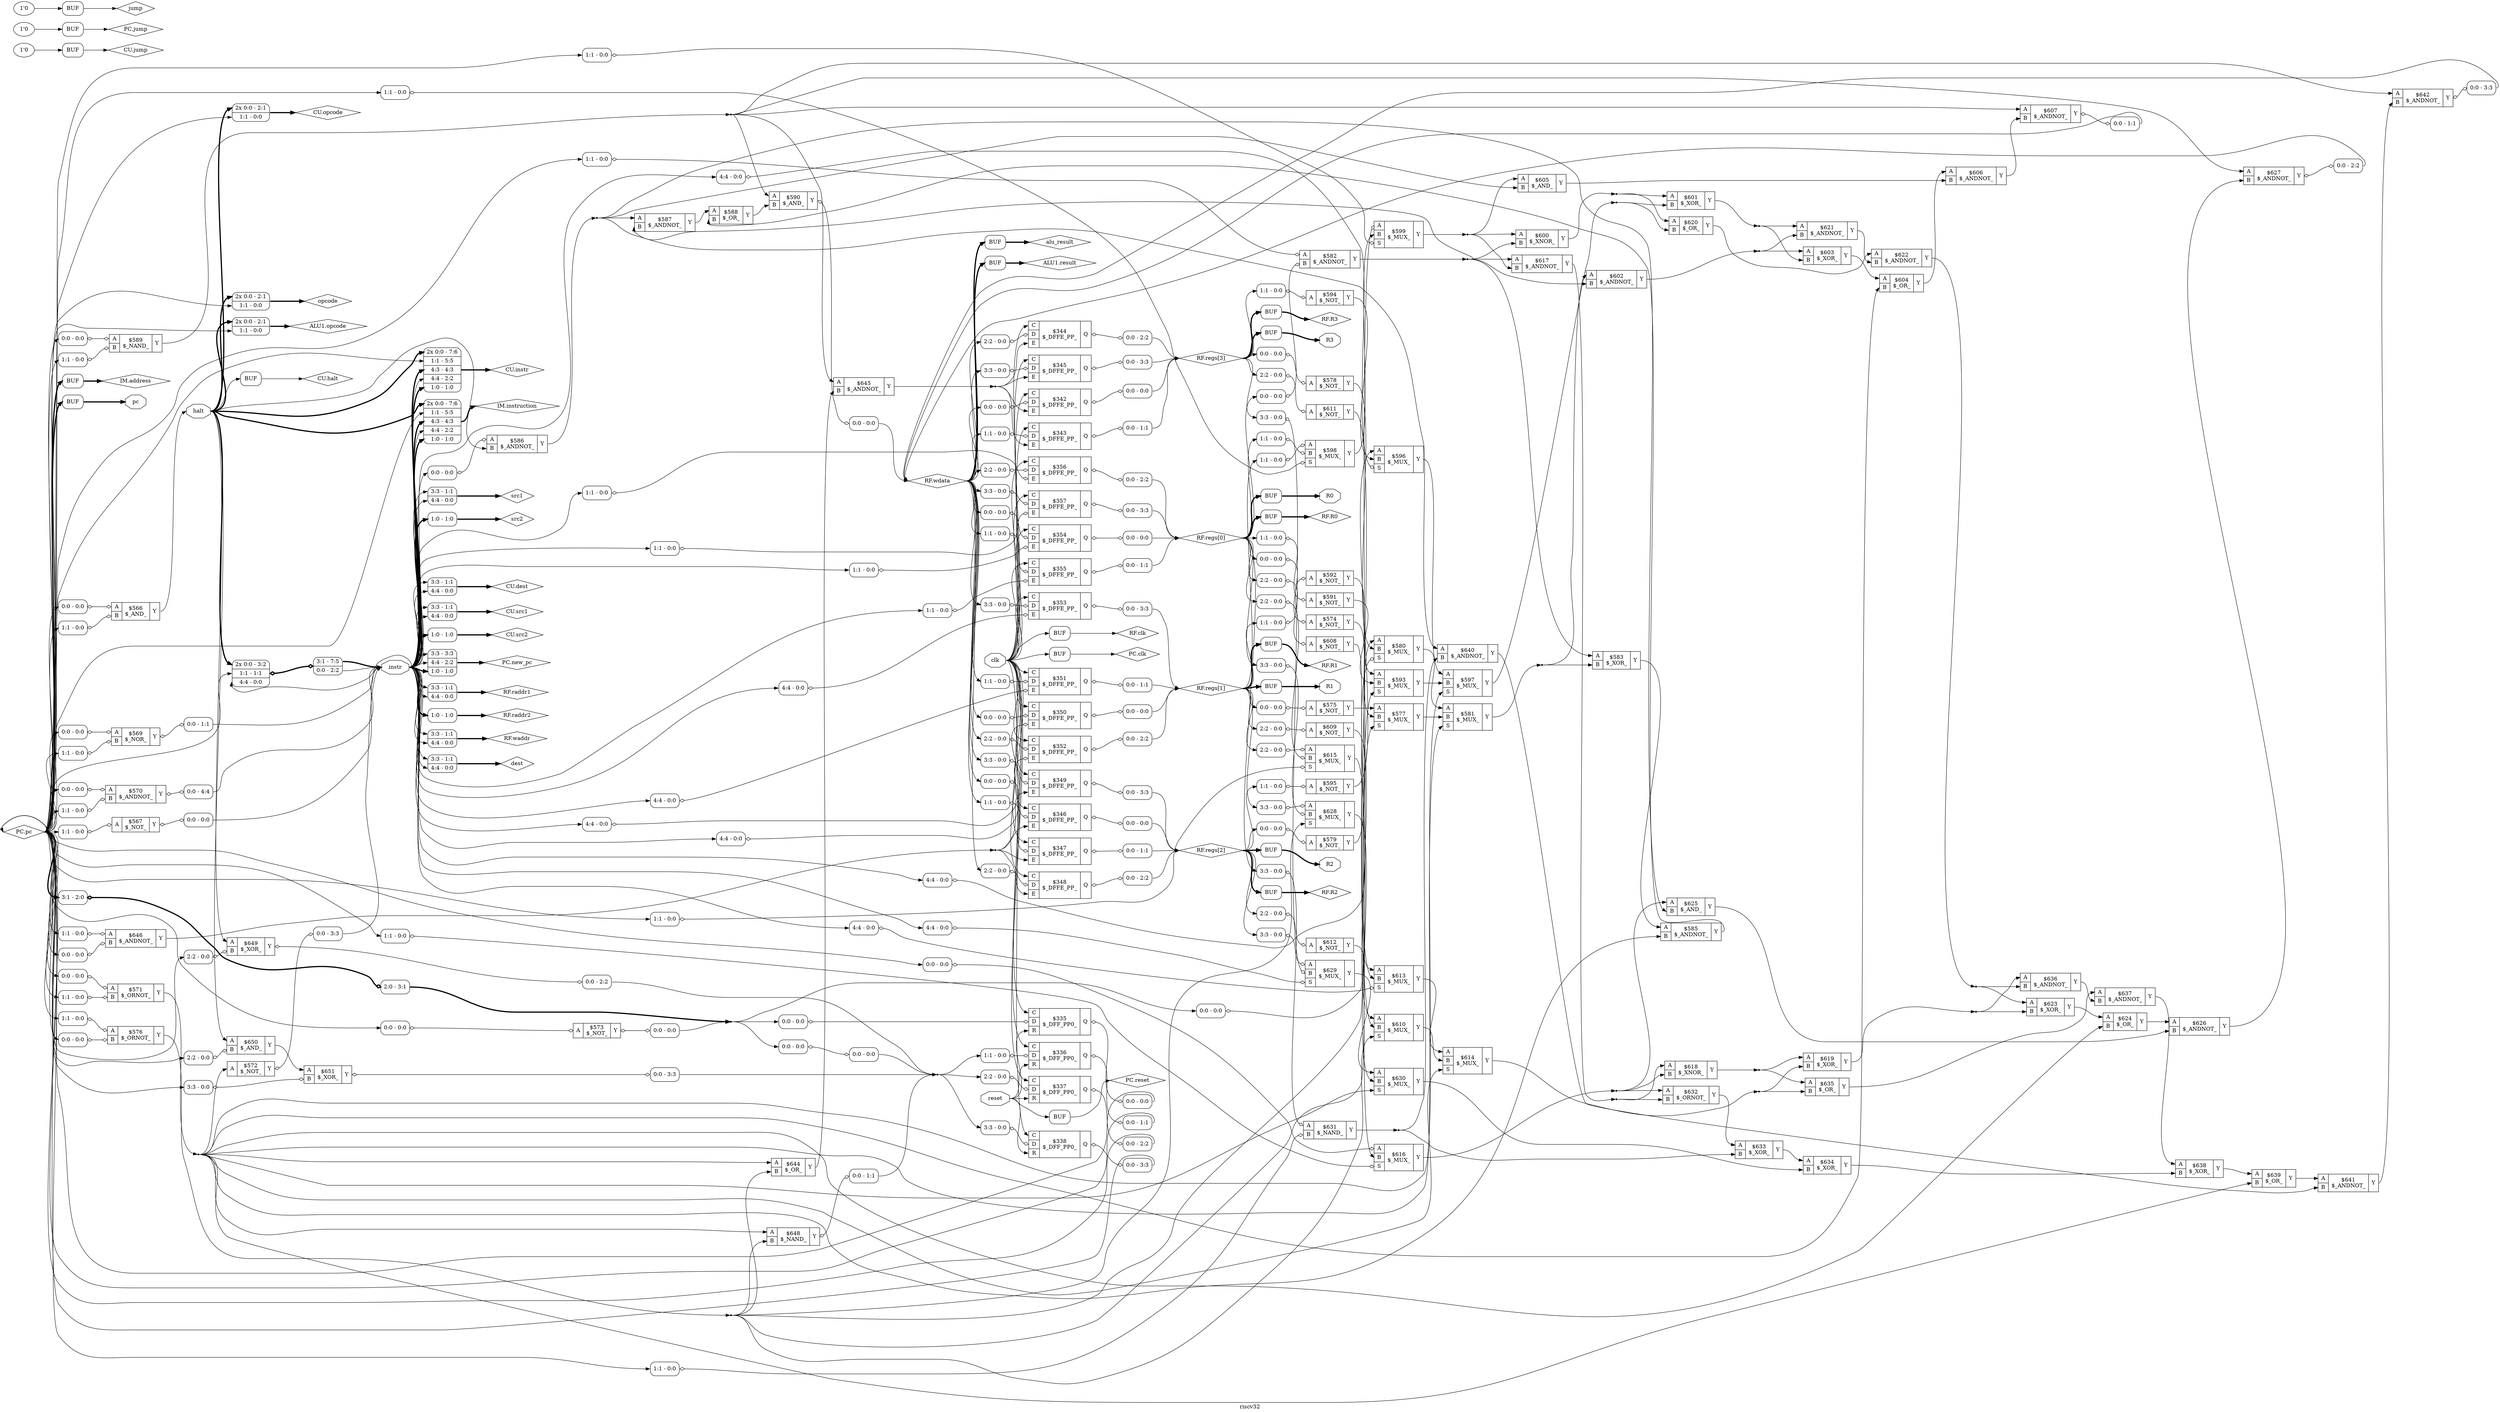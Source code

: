 digraph "riscv32" {
label="riscv32";
rankdir="LR";
remincross=true;
n72 [ shape=diamond, label="ALU1.opcode", color="black", fontcolor="black" ];
n73 [ shape=diamond, label="ALU1.result", color="black", fontcolor="black" ];
n74 [ shape=diamond, label="CU.dest", color="black", fontcolor="black" ];
n75 [ shape=diamond, label="CU.halt", color="black", fontcolor="black" ];
n76 [ shape=diamond, label="CU.instr", color="black", fontcolor="black" ];
n77 [ shape=diamond, label="CU.jump", color="black", fontcolor="black" ];
n78 [ shape=diamond, label="CU.opcode", color="black", fontcolor="black" ];
n79 [ shape=diamond, label="CU.src1", color="black", fontcolor="black" ];
n80 [ shape=diamond, label="CU.src2", color="black", fontcolor="black" ];
n81 [ shape=diamond, label="IM.address", color="black", fontcolor="black" ];
n82 [ shape=diamond, label="IM.instruction", color="black", fontcolor="black" ];
n83 [ shape=diamond, label="PC.clk", color="black", fontcolor="black" ];
n84 [ shape=diamond, label="PC.jump", color="black", fontcolor="black" ];
n85 [ shape=diamond, label="PC.new_pc", color="black", fontcolor="black" ];
n86 [ shape=diamond, label="PC.pc", color="black", fontcolor="black" ];
n87 [ shape=diamond, label="PC.reset", color="black", fontcolor="black" ];
n88 [ shape=octagon, label="R0", color="black", fontcolor="black" ];
n89 [ shape=octagon, label="R1", color="black", fontcolor="black" ];
n90 [ shape=octagon, label="R2", color="black", fontcolor="black" ];
n91 [ shape=octagon, label="R3", color="black", fontcolor="black" ];
n92 [ shape=diamond, label="RF.R0", color="black", fontcolor="black" ];
n93 [ shape=diamond, label="RF.R1", color="black", fontcolor="black" ];
n94 [ shape=diamond, label="RF.R2", color="black", fontcolor="black" ];
n95 [ shape=diamond, label="RF.R3", color="black", fontcolor="black" ];
n96 [ shape=diamond, label="RF.clk", color="black", fontcolor="black" ];
n97 [ shape=diamond, label="RF.raddr1", color="black", fontcolor="black" ];
n98 [ shape=diamond, label="RF.raddr2", color="black", fontcolor="black" ];
n99 [ shape=diamond, label="RF.regs[0]", color="black", fontcolor="black" ];
n100 [ shape=diamond, label="RF.regs[1]", color="black", fontcolor="black" ];
n101 [ shape=diamond, label="RF.regs[2]", color="black", fontcolor="black" ];
n102 [ shape=diamond, label="RF.regs[3]", color="black", fontcolor="black" ];
n103 [ shape=diamond, label="RF.waddr", color="black", fontcolor="black" ];
n104 [ shape=diamond, label="RF.wdata", color="black", fontcolor="black" ];
n105 [ shape=diamond, label="alu_result", color="black", fontcolor="black" ];
n106 [ shape=octagon, label="clk", color="black", fontcolor="black" ];
n107 [ shape=diamond, label="dest", color="black", fontcolor="black" ];
n108 [ shape=octagon, label="halt", color="black", fontcolor="black" ];
n109 [ shape=octagon, label="instr", color="black", fontcolor="black" ];
n110 [ shape=diamond, label="jump", color="black", fontcolor="black" ];
n111 [ shape=diamond, label="opcode", color="black", fontcolor="black" ];
n112 [ shape=octagon, label="pc", color="black", fontcolor="black" ];
n113 [ shape=octagon, label="reset", color="black", fontcolor="black" ];
n114 [ shape=diamond, label="src1", color="black", fontcolor="black" ];
n115 [ shape=diamond, label="src2", color="black", fontcolor="black" ];
c119 [ shape=record, label="{{<p116> A|<p117> B}|$566\n$_AND_|{<p118> Y}}",  ];
x0 [ shape=record, style=rounded, label="<s0> 0:0 - 0:0 ", color="black", fontcolor="black" ];
x0:e -> c119:p116:w [arrowhead=odiamond, arrowtail=odiamond, dir=both, color="black", fontcolor="black", label=""];
x1 [ shape=record, style=rounded, label="<s0> 1:1 - 0:0 ", color="black", fontcolor="black" ];
x1:e -> c119:p117:w [arrowhead=odiamond, arrowtail=odiamond, dir=both, color="black", fontcolor="black", label=""];
c120 [ shape=record, label="{{<p116> A}|$567\n$_NOT_|{<p118> Y}}",  ];
x2 [ shape=record, style=rounded, label="<s0> 1:1 - 0:0 ", color="black", fontcolor="black" ];
x2:e -> c120:p116:w [arrowhead=odiamond, arrowtail=odiamond, dir=both, color="black", fontcolor="black", label=""];
x3 [ shape=record, style=rounded, label="<s0> 0:0 - 0:0 ", color="black", fontcolor="black" ];
c120:p118:e -> x3:w [arrowhead=odiamond, arrowtail=odiamond, dir=both, color="black", fontcolor="black", label=""];
c121 [ shape=record, label="{{<p116> A|<p117> B}|$569\n$_NOR_|{<p118> Y}}",  ];
x4 [ shape=record, style=rounded, label="<s0> 0:0 - 0:0 ", color="black", fontcolor="black" ];
x4:e -> c121:p116:w [arrowhead=odiamond, arrowtail=odiamond, dir=both, color="black", fontcolor="black", label=""];
x5 [ shape=record, style=rounded, label="<s0> 1:1 - 0:0 ", color="black", fontcolor="black" ];
x5:e -> c121:p117:w [arrowhead=odiamond, arrowtail=odiamond, dir=both, color="black", fontcolor="black", label=""];
x6 [ shape=record, style=rounded, label="<s0> 0:0 - 1:1 ", color="black", fontcolor="black" ];
c121:p118:e -> x6:w [arrowhead=odiamond, arrowtail=odiamond, dir=both, color="black", fontcolor="black", label=""];
c122 [ shape=record, label="{{<p116> A|<p117> B}|$570\n$_ANDNOT_|{<p118> Y}}",  ];
x7 [ shape=record, style=rounded, label="<s0> 0:0 - 0:0 ", color="black", fontcolor="black" ];
x7:e -> c122:p116:w [arrowhead=odiamond, arrowtail=odiamond, dir=both, color="black", fontcolor="black", label=""];
x8 [ shape=record, style=rounded, label="<s0> 1:1 - 0:0 ", color="black", fontcolor="black" ];
x8:e -> c122:p117:w [arrowhead=odiamond, arrowtail=odiamond, dir=both, color="black", fontcolor="black", label=""];
x9 [ shape=record, style=rounded, label="<s0> 0:0 - 4:4 ", color="black", fontcolor="black" ];
c122:p118:e -> x9:w [arrowhead=odiamond, arrowtail=odiamond, dir=both, color="black", fontcolor="black", label=""];
c123 [ shape=record, label="{{<p116> A|<p117> B}|$571\n$_ORNOT_|{<p118> Y}}",  ];
x10 [ shape=record, style=rounded, label="<s0> 0:0 - 0:0 ", color="black", fontcolor="black" ];
x10:e -> c123:p116:w [arrowhead=odiamond, arrowtail=odiamond, dir=both, color="black", fontcolor="black", label=""];
x11 [ shape=record, style=rounded, label="<s0> 1:1 - 0:0 ", color="black", fontcolor="black" ];
x11:e -> c123:p117:w [arrowhead=odiamond, arrowtail=odiamond, dir=both, color="black", fontcolor="black", label=""];
c124 [ shape=record, label="{{<p116> A}|$572\n$_NOT_|{<p118> Y}}",  ];
x12 [ shape=record, style=rounded, label="<s0> 0:0 - 3:3 ", color="black", fontcolor="black" ];
c124:p118:e -> x12:w [arrowhead=odiamond, arrowtail=odiamond, dir=both, color="black", fontcolor="black", label=""];
c125 [ shape=record, label="{{<p116> A}|$573\n$_NOT_|{<p118> Y}}",  ];
x13 [ shape=record, style=rounded, label="<s0> 0:0 - 0:0 ", color="black", fontcolor="black" ];
x13:e -> c125:p116:w [arrowhead=odiamond, arrowtail=odiamond, dir=both, color="black", fontcolor="black", label=""];
x14 [ shape=record, style=rounded, label="<s0> 0:0 - 0:0 ", color="black", fontcolor="black" ];
c125:p118:e -> x14:w [arrowhead=odiamond, arrowtail=odiamond, dir=both, color="black", fontcolor="black", label=""];
c126 [ shape=record, label="{{<p116> A}|$574\n$_NOT_|{<p118> Y}}",  ];
x15 [ shape=record, style=rounded, label="<s0> 0:0 - 0:0 ", color="black", fontcolor="black" ];
x15:e -> c126:p116:w [arrowhead=odiamond, arrowtail=odiamond, dir=both, color="black", fontcolor="black", label=""];
c127 [ shape=record, label="{{<p116> A}|$575\n$_NOT_|{<p118> Y}}",  ];
x16 [ shape=record, style=rounded, label="<s0> 0:0 - 0:0 ", color="black", fontcolor="black" ];
x16:e -> c127:p116:w [arrowhead=odiamond, arrowtail=odiamond, dir=both, color="black", fontcolor="black", label=""];
c128 [ shape=record, label="{{<p116> A|<p117> B}|$576\n$_ORNOT_|{<p118> Y}}",  ];
x17 [ shape=record, style=rounded, label="<s0> 1:1 - 0:0 ", color="black", fontcolor="black" ];
x17:e -> c128:p116:w [arrowhead=odiamond, arrowtail=odiamond, dir=both, color="black", fontcolor="black", label=""];
x18 [ shape=record, style=rounded, label="<s0> 0:0 - 0:0 ", color="black", fontcolor="black" ];
x18:e -> c128:p117:w [arrowhead=odiamond, arrowtail=odiamond, dir=both, color="black", fontcolor="black", label=""];
c130 [ shape=record, label="{{<p116> A|<p117> B|<p129> S}|$577\n$_MUX_|{<p118> Y}}",  ];
c131 [ shape=record, label="{{<p116> A}|$578\n$_NOT_|{<p118> Y}}",  ];
x19 [ shape=record, style=rounded, label="<s0> 0:0 - 0:0 ", color="black", fontcolor="black" ];
x19:e -> c131:p116:w [arrowhead=odiamond, arrowtail=odiamond, dir=both, color="black", fontcolor="black", label=""];
c132 [ shape=record, label="{{<p116> A}|$579\n$_NOT_|{<p118> Y}}",  ];
x20 [ shape=record, style=rounded, label="<s0> 0:0 - 0:0 ", color="black", fontcolor="black" ];
x20:e -> c132:p116:w [arrowhead=odiamond, arrowtail=odiamond, dir=both, color="black", fontcolor="black", label=""];
c133 [ shape=record, label="{{<p116> A|<p117> B|<p129> S}|$580\n$_MUX_|{<p118> Y}}",  ];
x21 [ shape=record, style=rounded, label="<s0> 4:4 - 0:0 ", color="black", fontcolor="black" ];
x21:e -> c133:p129:w [arrowhead=odiamond, arrowtail=odiamond, dir=both, color="black", fontcolor="black", label=""];
c134 [ shape=record, label="{{<p116> A|<p117> B|<p129> S}|$581\n$_MUX_|{<p118> Y}}",  ];
c135 [ shape=record, label="{{<p116> A|<p117> B}|$582\n$_ANDNOT_|{<p118> Y}}",  ];
x22 [ shape=record, style=rounded, label="<s0> 1:1 - 0:0 ", color="black", fontcolor="black" ];
x22:e -> c135:p116:w [arrowhead=odiamond, arrowtail=odiamond, dir=both, color="black", fontcolor="black", label=""];
x23 [ shape=record, style=rounded, label="<s0> 0:0 - 0:0 ", color="black", fontcolor="black" ];
x23:e -> c135:p117:w [arrowhead=odiamond, arrowtail=odiamond, dir=both, color="black", fontcolor="black", label=""];
c136 [ shape=record, label="{{<p116> A|<p117> B}|$583\n$_XOR_|{<p118> Y}}",  ];
c137 [ shape=record, label="{{<p116> A|<p117> B}|$585\n$_ANDNOT_|{<p118> Y}}",  ];
c138 [ shape=record, label="{{<p116> A|<p117> B}|$586\n$_ANDNOT_|{<p118> Y}}",  ];
x24 [ shape=record, style=rounded, label="<s0> 0:0 - 0:0 ", color="black", fontcolor="black" ];
x24:e -> c138:p116:w [arrowhead=odiamond, arrowtail=odiamond, dir=both, color="black", fontcolor="black", label=""];
c139 [ shape=record, label="{{<p116> A|<p117> B}|$587\n$_ANDNOT_|{<p118> Y}}",  ];
c140 [ shape=record, label="{{<p116> A|<p117> B}|$588\n$_OR_|{<p118> Y}}",  ];
c141 [ shape=record, label="{{<p116> A|<p117> B}|$589\n$_NAND_|{<p118> Y}}",  ];
x25 [ shape=record, style=rounded, label="<s0> 0:0 - 0:0 ", color="black", fontcolor="black" ];
x25:e -> c141:p116:w [arrowhead=odiamond, arrowtail=odiamond, dir=both, color="black", fontcolor="black", label=""];
x26 [ shape=record, style=rounded, label="<s0> 1:1 - 0:0 ", color="black", fontcolor="black" ];
x26:e -> c141:p117:w [arrowhead=odiamond, arrowtail=odiamond, dir=both, color="black", fontcolor="black", label=""];
c142 [ shape=record, label="{{<p116> A|<p117> B}|$590\n$_AND_|{<p118> Y}}",  ];
x27 [ shape=record, style=rounded, label="<s0> 0:0 - 0:0 ", color="black", fontcolor="black" ];
c142:p118:e -> x27:w [arrowhead=odiamond, arrowtail=odiamond, dir=both, color="black", fontcolor="black", label=""];
c143 [ shape=record, label="{{<p116> A}|$591\n$_NOT_|{<p118> Y}}",  ];
x28 [ shape=record, style=rounded, label="<s0> 1:1 - 0:0 ", color="black", fontcolor="black" ];
x28:e -> c143:p116:w [arrowhead=odiamond, arrowtail=odiamond, dir=both, color="black", fontcolor="black", label=""];
c144 [ shape=record, label="{{<p116> A}|$592\n$_NOT_|{<p118> Y}}",  ];
x29 [ shape=record, style=rounded, label="<s0> 1:1 - 0:0 ", color="black", fontcolor="black" ];
x29:e -> c144:p116:w [arrowhead=odiamond, arrowtail=odiamond, dir=both, color="black", fontcolor="black", label=""];
c145 [ shape=record, label="{{<p116> A|<p117> B|<p129> S}|$593\n$_MUX_|{<p118> Y}}",  ];
c146 [ shape=record, label="{{<p116> A}|$594\n$_NOT_|{<p118> Y}}",  ];
x30 [ shape=record, style=rounded, label="<s0> 1:1 - 0:0 ", color="black", fontcolor="black" ];
x30:e -> c146:p116:w [arrowhead=odiamond, arrowtail=odiamond, dir=both, color="black", fontcolor="black", label=""];
c147 [ shape=record, label="{{<p116> A}|$595\n$_NOT_|{<p118> Y}}",  ];
x31 [ shape=record, style=rounded, label="<s0> 1:1 - 0:0 ", color="black", fontcolor="black" ];
x31:e -> c147:p116:w [arrowhead=odiamond, arrowtail=odiamond, dir=both, color="black", fontcolor="black", label=""];
c148 [ shape=record, label="{{<p116> A|<p117> B|<p129> S}|$596\n$_MUX_|{<p118> Y}}",  ];
x32 [ shape=record, style=rounded, label="<s0> 4:4 - 0:0 ", color="black", fontcolor="black" ];
x32:e -> c148:p129:w [arrowhead=odiamond, arrowtail=odiamond, dir=both, color="black", fontcolor="black", label=""];
c149 [ shape=record, label="{{<p116> A|<p117> B|<p129> S}|$597\n$_MUX_|{<p118> Y}}",  ];
c150 [ shape=record, label="{{<p116> A|<p117> B|<p129> S}|$598\n$_MUX_|{<p118> Y}}",  ];
x33 [ shape=record, style=rounded, label="<s0> 1:1 - 0:0 ", color="black", fontcolor="black" ];
x33:e -> c150:p116:w [arrowhead=odiamond, arrowtail=odiamond, dir=both, color="black", fontcolor="black", label=""];
x34 [ shape=record, style=rounded, label="<s0> 1:1 - 0:0 ", color="black", fontcolor="black" ];
x34:e -> c150:p117:w [arrowhead=odiamond, arrowtail=odiamond, dir=both, color="black", fontcolor="black", label=""];
x35 [ shape=record, style=rounded, label="<s0> 1:1 - 0:0 ", color="black", fontcolor="black" ];
x35:e -> c150:p129:w [arrowhead=odiamond, arrowtail=odiamond, dir=both, color="black", fontcolor="black", label=""];
c151 [ shape=record, label="{{<p116> A|<p117> B|<p129> S}|$599\n$_MUX_|{<p118> Y}}",  ];
x36 [ shape=record, style=rounded, label="<s0> 0:0 - 0:0 ", color="black", fontcolor="black" ];
x36:e -> c151:p116:w [arrowhead=odiamond, arrowtail=odiamond, dir=both, color="black", fontcolor="black", label=""];
x37 [ shape=record, style=rounded, label="<s0> 1:1 - 0:0 ", color="black", fontcolor="black" ];
x37:e -> c151:p129:w [arrowhead=odiamond, arrowtail=odiamond, dir=both, color="black", fontcolor="black", label=""];
c152 [ shape=record, label="{{<p116> A|<p117> B}|$600\n$_XNOR_|{<p118> Y}}",  ];
c153 [ shape=record, label="{{<p116> A|<p117> B}|$601\n$_XOR_|{<p118> Y}}",  ];
c154 [ shape=record, label="{{<p116> A|<p117> B}|$602\n$_ANDNOT_|{<p118> Y}}",  ];
c155 [ shape=record, label="{{<p116> A|<p117> B}|$603\n$_XOR_|{<p118> Y}}",  ];
c156 [ shape=record, label="{{<p116> A|<p117> B}|$604\n$_OR_|{<p118> Y}}",  ];
c157 [ shape=record, label="{{<p116> A|<p117> B}|$605\n$_AND_|{<p118> Y}}",  ];
c158 [ shape=record, label="{{<p116> A|<p117> B}|$606\n$_ANDNOT_|{<p118> Y}}",  ];
c159 [ shape=record, label="{{<p116> A|<p117> B}|$607\n$_ANDNOT_|{<p118> Y}}",  ];
x38 [ shape=record, style=rounded, label="<s0> 0:0 - 1:1 ", color="black", fontcolor="black" ];
c159:p118:e -> x38:w [arrowhead=odiamond, arrowtail=odiamond, dir=both, color="black", fontcolor="black", label=""];
c160 [ shape=record, label="{{<p116> A}|$608\n$_NOT_|{<p118> Y}}",  ];
x39 [ shape=record, style=rounded, label="<s0> 2:2 - 0:0 ", color="black", fontcolor="black" ];
x39:e -> c160:p116:w [arrowhead=odiamond, arrowtail=odiamond, dir=both, color="black", fontcolor="black", label=""];
c161 [ shape=record, label="{{<p116> A}|$609\n$_NOT_|{<p118> Y}}",  ];
x40 [ shape=record, style=rounded, label="<s0> 2:2 - 0:0 ", color="black", fontcolor="black" ];
x40:e -> c161:p116:w [arrowhead=odiamond, arrowtail=odiamond, dir=both, color="black", fontcolor="black", label=""];
c162 [ shape=record, label="{{<p116> A|<p117> B|<p129> S}|$610\n$_MUX_|{<p118> Y}}",  ];
c163 [ shape=record, label="{{<p116> A}|$611\n$_NOT_|{<p118> Y}}",  ];
x41 [ shape=record, style=rounded, label="<s0> 2:2 - 0:0 ", color="black", fontcolor="black" ];
x41:e -> c163:p116:w [arrowhead=odiamond, arrowtail=odiamond, dir=both, color="black", fontcolor="black", label=""];
c164 [ shape=record, label="{{<p116> A}|$612\n$_NOT_|{<p118> Y}}",  ];
x42 [ shape=record, style=rounded, label="<s0> 2:2 - 0:0 ", color="black", fontcolor="black" ];
x42:e -> c164:p116:w [arrowhead=odiamond, arrowtail=odiamond, dir=both, color="black", fontcolor="black", label=""];
c165 [ shape=record, label="{{<p116> A|<p117> B|<p129> S}|$613\n$_MUX_|{<p118> Y}}",  ];
x43 [ shape=record, style=rounded, label="<s0> 4:4 - 0:0 ", color="black", fontcolor="black" ];
x43:e -> c165:p129:w [arrowhead=odiamond, arrowtail=odiamond, dir=both, color="black", fontcolor="black", label=""];
c166 [ shape=record, label="{{<p116> A|<p117> B|<p129> S}|$614\n$_MUX_|{<p118> Y}}",  ];
c167 [ shape=record, label="{{<p116> A|<p117> B|<p129> S}|$615\n$_MUX_|{<p118> Y}}",  ];
x44 [ shape=record, style=rounded, label="<s0> 2:2 - 0:0 ", color="black", fontcolor="black" ];
x44:e -> c167:p116:w [arrowhead=odiamond, arrowtail=odiamond, dir=both, color="black", fontcolor="black", label=""];
x45 [ shape=record, style=rounded, label="<s0> 2:2 - 0:0 ", color="black", fontcolor="black" ];
x45:e -> c167:p117:w [arrowhead=odiamond, arrowtail=odiamond, dir=both, color="black", fontcolor="black", label=""];
x46 [ shape=record, style=rounded, label="<s0> 1:1 - 0:0 ", color="black", fontcolor="black" ];
x46:e -> c167:p129:w [arrowhead=odiamond, arrowtail=odiamond, dir=both, color="black", fontcolor="black", label=""];
c168 [ shape=record, label="{{<p116> A|<p117> B|<p129> S}|$616\n$_MUX_|{<p118> Y}}",  ];
x47 [ shape=record, style=rounded, label="<s0> 0:0 - 0:0 ", color="black", fontcolor="black" ];
x47:e -> c168:p116:w [arrowhead=odiamond, arrowtail=odiamond, dir=both, color="black", fontcolor="black", label=""];
x48 [ shape=record, style=rounded, label="<s0> 1:1 - 0:0 ", color="black", fontcolor="black" ];
x48:e -> c168:p129:w [arrowhead=odiamond, arrowtail=odiamond, dir=both, color="black", fontcolor="black", label=""];
c169 [ shape=record, label="{{<p116> A|<p117> B}|$617\n$_ANDNOT_|{<p118> Y}}",  ];
c170 [ shape=record, label="{{<p116> A|<p117> B}|$618\n$_XNOR_|{<p118> Y}}",  ];
c171 [ shape=record, label="{{<p116> A|<p117> B}|$619\n$_XOR_|{<p118> Y}}",  ];
c172 [ shape=record, label="{{<p116> A|<p117> B}|$620\n$_OR_|{<p118> Y}}",  ];
c173 [ shape=record, label="{{<p116> A|<p117> B}|$621\n$_ANDNOT_|{<p118> Y}}",  ];
c174 [ shape=record, label="{{<p116> A|<p117> B}|$622\n$_ANDNOT_|{<p118> Y}}",  ];
c175 [ shape=record, label="{{<p116> A|<p117> B}|$623\n$_XOR_|{<p118> Y}}",  ];
c176 [ shape=record, label="{{<p116> A|<p117> B}|$624\n$_OR_|{<p118> Y}}",  ];
c177 [ shape=record, label="{{<p116> A|<p117> B}|$625\n$_AND_|{<p118> Y}}",  ];
c178 [ shape=record, label="{{<p116> A|<p117> B}|$626\n$_ANDNOT_|{<p118> Y}}",  ];
c179 [ shape=record, label="{{<p116> A|<p117> B}|$627\n$_ANDNOT_|{<p118> Y}}",  ];
x49 [ shape=record, style=rounded, label="<s0> 0:0 - 2:2 ", color="black", fontcolor="black" ];
c179:p118:e -> x49:w [arrowhead=odiamond, arrowtail=odiamond, dir=both, color="black", fontcolor="black", label=""];
c180 [ shape=record, label="{{<p116> A|<p117> B|<p129> S}|$628\n$_MUX_|{<p118> Y}}",  ];
x50 [ shape=record, style=rounded, label="<s0> 3:3 - 0:0 ", color="black", fontcolor="black" ];
x50:e -> c180:p116:w [arrowhead=odiamond, arrowtail=odiamond, dir=both, color="black", fontcolor="black", label=""];
x51 [ shape=record, style=rounded, label="<s0> 3:3 - 0:0 ", color="black", fontcolor="black" ];
x51:e -> c180:p117:w [arrowhead=odiamond, arrowtail=odiamond, dir=both, color="black", fontcolor="black", label=""];
c181 [ shape=record, label="{{<p116> A|<p117> B|<p129> S}|$629\n$_MUX_|{<p118> Y}}",  ];
x52 [ shape=record, style=rounded, label="<s0> 3:3 - 0:0 ", color="black", fontcolor="black" ];
x52:e -> c181:p116:w [arrowhead=odiamond, arrowtail=odiamond, dir=both, color="black", fontcolor="black", label=""];
x53 [ shape=record, style=rounded, label="<s0> 3:3 - 0:0 ", color="black", fontcolor="black" ];
x53:e -> c181:p117:w [arrowhead=odiamond, arrowtail=odiamond, dir=both, color="black", fontcolor="black", label=""];
x54 [ shape=record, style=rounded, label="<s0> 4:4 - 0:0 ", color="black", fontcolor="black" ];
x54:e -> c181:p129:w [arrowhead=odiamond, arrowtail=odiamond, dir=both, color="black", fontcolor="black", label=""];
c182 [ shape=record, label="{{<p116> A|<p117> B|<p129> S}|$630\n$_MUX_|{<p118> Y}}",  ];
c183 [ shape=record, label="{{<p116> A|<p117> B}|$631\n$_NAND_|{<p118> Y}}",  ];
x55 [ shape=record, style=rounded, label="<s0> 3:3 - 0:0 ", color="black", fontcolor="black" ];
x55:e -> c183:p116:w [arrowhead=odiamond, arrowtail=odiamond, dir=both, color="black", fontcolor="black", label=""];
x56 [ shape=record, style=rounded, label="<s0> 1:1 - 0:0 ", color="black", fontcolor="black" ];
x56:e -> c183:p117:w [arrowhead=odiamond, arrowtail=odiamond, dir=both, color="black", fontcolor="black", label=""];
c184 [ shape=record, label="{{<p116> A|<p117> B}|$632\n$_ORNOT_|{<p118> Y}}",  ];
c185 [ shape=record, label="{{<p116> A|<p117> B}|$633\n$_XOR_|{<p118> Y}}",  ];
c186 [ shape=record, label="{{<p116> A|<p117> B}|$634\n$_XOR_|{<p118> Y}}",  ];
c187 [ shape=record, label="{{<p116> A|<p117> B}|$635\n$_OR_|{<p118> Y}}",  ];
c188 [ shape=record, label="{{<p116> A|<p117> B}|$636\n$_ANDNOT_|{<p118> Y}}",  ];
c189 [ shape=record, label="{{<p116> A|<p117> B}|$637\n$_ANDNOT_|{<p118> Y}}",  ];
c190 [ shape=record, label="{{<p116> A|<p117> B}|$638\n$_XOR_|{<p118> Y}}",  ];
c191 [ shape=record, label="{{<p116> A|<p117> B}|$639\n$_OR_|{<p118> Y}}",  ];
c192 [ shape=record, label="{{<p116> A|<p117> B}|$640\n$_ANDNOT_|{<p118> Y}}",  ];
c193 [ shape=record, label="{{<p116> A|<p117> B}|$641\n$_ANDNOT_|{<p118> Y}}",  ];
c194 [ shape=record, label="{{<p116> A|<p117> B}|$642\n$_ANDNOT_|{<p118> Y}}",  ];
x57 [ shape=record, style=rounded, label="<s0> 0:0 - 3:3 ", color="black", fontcolor="black" ];
c194:p118:e -> x57:w [arrowhead=odiamond, arrowtail=odiamond, dir=both, color="black", fontcolor="black", label=""];
c195 [ shape=record, label="{{<p116> A|<p117> B}|$644\n$_OR_|{<p118> Y}}",  ];
c196 [ shape=record, label="{{<p116> A|<p117> B}|$645\n$_ANDNOT_|{<p118> Y}}",  ];
c197 [ shape=record, label="{{<p116> A|<p117> B}|$646\n$_ANDNOT_|{<p118> Y}}",  ];
x58 [ shape=record, style=rounded, label="<s0> 1:1 - 0:0 ", color="black", fontcolor="black" ];
x58:e -> c197:p116:w [arrowhead=odiamond, arrowtail=odiamond, dir=both, color="black", fontcolor="black", label=""];
x59 [ shape=record, style=rounded, label="<s0> 0:0 - 0:0 ", color="black", fontcolor="black" ];
x59:e -> c197:p117:w [arrowhead=odiamond, arrowtail=odiamond, dir=both, color="black", fontcolor="black", label=""];
c198 [ shape=record, label="{{<p116> A|<p117> B}|$648\n$_NAND_|{<p118> Y}}",  ];
x60 [ shape=record, style=rounded, label="<s0> 0:0 - 1:1 ", color="black", fontcolor="black" ];
c198:p118:e -> x60:w [arrowhead=odiamond, arrowtail=odiamond, dir=both, color="black", fontcolor="black", label=""];
c199 [ shape=record, label="{{<p116> A|<p117> B}|$649\n$_XOR_|{<p118> Y}}",  ];
x61 [ shape=record, style=rounded, label="<s0> 2:2 - 0:0 ", color="black", fontcolor="black" ];
x61:e -> c199:p117:w [arrowhead=odiamond, arrowtail=odiamond, dir=both, color="black", fontcolor="black", label=""];
x62 [ shape=record, style=rounded, label="<s0> 0:0 - 2:2 ", color="black", fontcolor="black" ];
c199:p118:e -> x62:w [arrowhead=odiamond, arrowtail=odiamond, dir=both, color="black", fontcolor="black", label=""];
c200 [ shape=record, label="{{<p116> A|<p117> B}|$650\n$_AND_|{<p118> Y}}",  ];
x63 [ shape=record, style=rounded, label="<s0> 2:2 - 0:0 ", color="black", fontcolor="black" ];
x63:e -> c200:p117:w [arrowhead=odiamond, arrowtail=odiamond, dir=both, color="black", fontcolor="black", label=""];
c201 [ shape=record, label="{{<p116> A|<p117> B}|$651\n$_XOR_|{<p118> Y}}",  ];
x64 [ shape=record, style=rounded, label="<s0> 3:3 - 0:0 ", color="black", fontcolor="black" ];
x64:e -> c201:p117:w [arrowhead=odiamond, arrowtail=odiamond, dir=both, color="black", fontcolor="black", label=""];
x65 [ shape=record, style=rounded, label="<s0> 0:0 - 3:3 ", color="black", fontcolor="black" ];
c201:p118:e -> x65:w [arrowhead=odiamond, arrowtail=odiamond, dir=both, color="black", fontcolor="black", label=""];
c206 [ shape=record, label="{{<p202> C|<p203> D|<p204> R}|$335\n$_DFF_PP0_|{<p205> Q}}",  ];
x66 [ shape=record, style=rounded, label="<s0> 0:0 - 0:0 ", color="black", fontcolor="black" ];
x66:e -> c206:p203:w [arrowhead=odiamond, arrowtail=odiamond, dir=both, color="black", fontcolor="black", label=""];
x67 [ shape=record, style=rounded, label="<s0> 0:0 - 0:0 ", color="black", fontcolor="black" ];
c206:p205:e -> x67:w [arrowhead=odiamond, arrowtail=odiamond, dir=both, color="black", fontcolor="black", label=""];
c207 [ shape=record, label="{{<p202> C|<p203> D|<p204> R}|$336\n$_DFF_PP0_|{<p205> Q}}",  ];
x68 [ shape=record, style=rounded, label="<s0> 1:1 - 0:0 ", color="black", fontcolor="black" ];
x68:e -> c207:p203:w [arrowhead=odiamond, arrowtail=odiamond, dir=both, color="black", fontcolor="black", label=""];
x69 [ shape=record, style=rounded, label="<s0> 0:0 - 1:1 ", color="black", fontcolor="black" ];
c207:p205:e -> x69:w [arrowhead=odiamond, arrowtail=odiamond, dir=both, color="black", fontcolor="black", label=""];
c208 [ shape=record, label="{{<p202> C|<p203> D|<p204> R}|$337\n$_DFF_PP0_|{<p205> Q}}",  ];
x70 [ shape=record, style=rounded, label="<s0> 2:2 - 0:0 ", color="black", fontcolor="black" ];
x70:e -> c208:p203:w [arrowhead=odiamond, arrowtail=odiamond, dir=both, color="black", fontcolor="black", label=""];
x71 [ shape=record, style=rounded, label="<s0> 0:0 - 2:2 ", color="black", fontcolor="black" ];
c208:p205:e -> x71:w [arrowhead=odiamond, arrowtail=odiamond, dir=both, color="black", fontcolor="black", label=""];
c209 [ shape=record, label="{{<p202> C|<p203> D|<p204> R}|$338\n$_DFF_PP0_|{<p205> Q}}",  ];
x72 [ shape=record, style=rounded, label="<s0> 3:3 - 0:0 ", color="black", fontcolor="black" ];
x72:e -> c209:p203:w [arrowhead=odiamond, arrowtail=odiamond, dir=both, color="black", fontcolor="black", label=""];
x73 [ shape=record, style=rounded, label="<s0> 0:0 - 3:3 ", color="black", fontcolor="black" ];
c209:p205:e -> x73:w [arrowhead=odiamond, arrowtail=odiamond, dir=both, color="black", fontcolor="black", label=""];
c211 [ shape=record, label="{{<p202> C|<p203> D|<p210> E}|$342\n$_DFFE_PP_|{<p205> Q}}",  ];
x74 [ shape=record, style=rounded, label="<s0> 0:0 - 0:0 ", color="black", fontcolor="black" ];
x74:e -> c211:p203:w [arrowhead=odiamond, arrowtail=odiamond, dir=both, color="black", fontcolor="black", label=""];
x75 [ shape=record, style=rounded, label="<s0> 0:0 - 0:0 ", color="black", fontcolor="black" ];
c211:p205:e -> x75:w [arrowhead=odiamond, arrowtail=odiamond, dir=both, color="black", fontcolor="black", label=""];
c212 [ shape=record, label="{{<p202> C|<p203> D|<p210> E}|$343\n$_DFFE_PP_|{<p205> Q}}",  ];
x76 [ shape=record, style=rounded, label="<s0> 1:1 - 0:0 ", color="black", fontcolor="black" ];
x76:e -> c212:p203:w [arrowhead=odiamond, arrowtail=odiamond, dir=both, color="black", fontcolor="black", label=""];
x77 [ shape=record, style=rounded, label="<s0> 0:0 - 1:1 ", color="black", fontcolor="black" ];
c212:p205:e -> x77:w [arrowhead=odiamond, arrowtail=odiamond, dir=both, color="black", fontcolor="black", label=""];
c213 [ shape=record, label="{{<p202> C|<p203> D|<p210> E}|$344\n$_DFFE_PP_|{<p205> Q}}",  ];
x78 [ shape=record, style=rounded, label="<s0> 2:2 - 0:0 ", color="black", fontcolor="black" ];
x78:e -> c213:p203:w [arrowhead=odiamond, arrowtail=odiamond, dir=both, color="black", fontcolor="black", label=""];
x79 [ shape=record, style=rounded, label="<s0> 0:0 - 2:2 ", color="black", fontcolor="black" ];
c213:p205:e -> x79:w [arrowhead=odiamond, arrowtail=odiamond, dir=both, color="black", fontcolor="black", label=""];
c214 [ shape=record, label="{{<p202> C|<p203> D|<p210> E}|$345\n$_DFFE_PP_|{<p205> Q}}",  ];
x80 [ shape=record, style=rounded, label="<s0> 3:3 - 0:0 ", color="black", fontcolor="black" ];
x80:e -> c214:p203:w [arrowhead=odiamond, arrowtail=odiamond, dir=both, color="black", fontcolor="black", label=""];
x81 [ shape=record, style=rounded, label="<s0> 0:0 - 3:3 ", color="black", fontcolor="black" ];
c214:p205:e -> x81:w [arrowhead=odiamond, arrowtail=odiamond, dir=both, color="black", fontcolor="black", label=""];
c215 [ shape=record, label="{{<p202> C|<p203> D|<p210> E}|$346\n$_DFFE_PP_|{<p205> Q}}",  ];
x82 [ shape=record, style=rounded, label="<s0> 0:0 - 0:0 ", color="black", fontcolor="black" ];
x82:e -> c215:p203:w [arrowhead=odiamond, arrowtail=odiamond, dir=both, color="black", fontcolor="black", label=""];
x83 [ shape=record, style=rounded, label="<s0> 0:0 - 0:0 ", color="black", fontcolor="black" ];
c215:p205:e -> x83:w [arrowhead=odiamond, arrowtail=odiamond, dir=both, color="black", fontcolor="black", label=""];
c216 [ shape=record, label="{{<p202> C|<p203> D|<p210> E}|$347\n$_DFFE_PP_|{<p205> Q}}",  ];
x84 [ shape=record, style=rounded, label="<s0> 1:1 - 0:0 ", color="black", fontcolor="black" ];
x84:e -> c216:p203:w [arrowhead=odiamond, arrowtail=odiamond, dir=both, color="black", fontcolor="black", label=""];
x85 [ shape=record, style=rounded, label="<s0> 0:0 - 1:1 ", color="black", fontcolor="black" ];
c216:p205:e -> x85:w [arrowhead=odiamond, arrowtail=odiamond, dir=both, color="black", fontcolor="black", label=""];
c217 [ shape=record, label="{{<p202> C|<p203> D|<p210> E}|$348\n$_DFFE_PP_|{<p205> Q}}",  ];
x86 [ shape=record, style=rounded, label="<s0> 2:2 - 0:0 ", color="black", fontcolor="black" ];
x86:e -> c217:p203:w [arrowhead=odiamond, arrowtail=odiamond, dir=both, color="black", fontcolor="black", label=""];
x87 [ shape=record, style=rounded, label="<s0> 0:0 - 2:2 ", color="black", fontcolor="black" ];
c217:p205:e -> x87:w [arrowhead=odiamond, arrowtail=odiamond, dir=both, color="black", fontcolor="black", label=""];
c218 [ shape=record, label="{{<p202> C|<p203> D|<p210> E}|$349\n$_DFFE_PP_|{<p205> Q}}",  ];
x88 [ shape=record, style=rounded, label="<s0> 3:3 - 0:0 ", color="black", fontcolor="black" ];
x88:e -> c218:p203:w [arrowhead=odiamond, arrowtail=odiamond, dir=both, color="black", fontcolor="black", label=""];
x89 [ shape=record, style=rounded, label="<s0> 0:0 - 3:3 ", color="black", fontcolor="black" ];
c218:p205:e -> x89:w [arrowhead=odiamond, arrowtail=odiamond, dir=both, color="black", fontcolor="black", label=""];
c219 [ shape=record, label="{{<p202> C|<p203> D|<p210> E}|$350\n$_DFFE_PP_|{<p205> Q}}",  ];
x90 [ shape=record, style=rounded, label="<s0> 0:0 - 0:0 ", color="black", fontcolor="black" ];
x90:e -> c219:p203:w [arrowhead=odiamond, arrowtail=odiamond, dir=both, color="black", fontcolor="black", label=""];
x91 [ shape=record, style=rounded, label="<s0> 4:4 - 0:0 ", color="black", fontcolor="black" ];
x91:e -> c219:p210:w [arrowhead=odiamond, arrowtail=odiamond, dir=both, color="black", fontcolor="black", label=""];
x92 [ shape=record, style=rounded, label="<s0> 0:0 - 0:0 ", color="black", fontcolor="black" ];
c219:p205:e -> x92:w [arrowhead=odiamond, arrowtail=odiamond, dir=both, color="black", fontcolor="black", label=""];
c220 [ shape=record, label="{{<p202> C|<p203> D|<p210> E}|$351\n$_DFFE_PP_|{<p205> Q}}",  ];
x93 [ shape=record, style=rounded, label="<s0> 1:1 - 0:0 ", color="black", fontcolor="black" ];
x93:e -> c220:p203:w [arrowhead=odiamond, arrowtail=odiamond, dir=both, color="black", fontcolor="black", label=""];
x94 [ shape=record, style=rounded, label="<s0> 4:4 - 0:0 ", color="black", fontcolor="black" ];
x94:e -> c220:p210:w [arrowhead=odiamond, arrowtail=odiamond, dir=both, color="black", fontcolor="black", label=""];
x95 [ shape=record, style=rounded, label="<s0> 0:0 - 1:1 ", color="black", fontcolor="black" ];
c220:p205:e -> x95:w [arrowhead=odiamond, arrowtail=odiamond, dir=both, color="black", fontcolor="black", label=""];
c221 [ shape=record, label="{{<p202> C|<p203> D|<p210> E}|$352\n$_DFFE_PP_|{<p205> Q}}",  ];
x96 [ shape=record, style=rounded, label="<s0> 2:2 - 0:0 ", color="black", fontcolor="black" ];
x96:e -> c221:p203:w [arrowhead=odiamond, arrowtail=odiamond, dir=both, color="black", fontcolor="black", label=""];
x97 [ shape=record, style=rounded, label="<s0> 4:4 - 0:0 ", color="black", fontcolor="black" ];
x97:e -> c221:p210:w [arrowhead=odiamond, arrowtail=odiamond, dir=both, color="black", fontcolor="black", label=""];
x98 [ shape=record, style=rounded, label="<s0> 0:0 - 2:2 ", color="black", fontcolor="black" ];
c221:p205:e -> x98:w [arrowhead=odiamond, arrowtail=odiamond, dir=both, color="black", fontcolor="black", label=""];
c222 [ shape=record, label="{{<p202> C|<p203> D|<p210> E}|$353\n$_DFFE_PP_|{<p205> Q}}",  ];
x99 [ shape=record, style=rounded, label="<s0> 3:3 - 0:0 ", color="black", fontcolor="black" ];
x99:e -> c222:p203:w [arrowhead=odiamond, arrowtail=odiamond, dir=both, color="black", fontcolor="black", label=""];
x100 [ shape=record, style=rounded, label="<s0> 4:4 - 0:0 ", color="black", fontcolor="black" ];
x100:e -> c222:p210:w [arrowhead=odiamond, arrowtail=odiamond, dir=both, color="black", fontcolor="black", label=""];
x101 [ shape=record, style=rounded, label="<s0> 0:0 - 3:3 ", color="black", fontcolor="black" ];
c222:p205:e -> x101:w [arrowhead=odiamond, arrowtail=odiamond, dir=both, color="black", fontcolor="black", label=""];
c223 [ shape=record, label="{{<p202> C|<p203> D|<p210> E}|$354\n$_DFFE_PP_|{<p205> Q}}",  ];
x102 [ shape=record, style=rounded, label="<s0> 0:0 - 0:0 ", color="black", fontcolor="black" ];
x102:e -> c223:p203:w [arrowhead=odiamond, arrowtail=odiamond, dir=both, color="black", fontcolor="black", label=""];
x103 [ shape=record, style=rounded, label="<s0> 1:1 - 0:0 ", color="black", fontcolor="black" ];
x103:e -> c223:p210:w [arrowhead=odiamond, arrowtail=odiamond, dir=both, color="black", fontcolor="black", label=""];
x104 [ shape=record, style=rounded, label="<s0> 0:0 - 0:0 ", color="black", fontcolor="black" ];
c223:p205:e -> x104:w [arrowhead=odiamond, arrowtail=odiamond, dir=both, color="black", fontcolor="black", label=""];
c224 [ shape=record, label="{{<p202> C|<p203> D|<p210> E}|$355\n$_DFFE_PP_|{<p205> Q}}",  ];
x105 [ shape=record, style=rounded, label="<s0> 1:1 - 0:0 ", color="black", fontcolor="black" ];
x105:e -> c224:p203:w [arrowhead=odiamond, arrowtail=odiamond, dir=both, color="black", fontcolor="black", label=""];
x106 [ shape=record, style=rounded, label="<s0> 1:1 - 0:0 ", color="black", fontcolor="black" ];
x106:e -> c224:p210:w [arrowhead=odiamond, arrowtail=odiamond, dir=both, color="black", fontcolor="black", label=""];
x107 [ shape=record, style=rounded, label="<s0> 0:0 - 1:1 ", color="black", fontcolor="black" ];
c224:p205:e -> x107:w [arrowhead=odiamond, arrowtail=odiamond, dir=both, color="black", fontcolor="black", label=""];
c225 [ shape=record, label="{{<p202> C|<p203> D|<p210> E}|$356\n$_DFFE_PP_|{<p205> Q}}",  ];
x108 [ shape=record, style=rounded, label="<s0> 2:2 - 0:0 ", color="black", fontcolor="black" ];
x108:e -> c225:p203:w [arrowhead=odiamond, arrowtail=odiamond, dir=both, color="black", fontcolor="black", label=""];
x109 [ shape=record, style=rounded, label="<s0> 1:1 - 0:0 ", color="black", fontcolor="black" ];
x109:e -> c225:p210:w [arrowhead=odiamond, arrowtail=odiamond, dir=both, color="black", fontcolor="black", label=""];
x110 [ shape=record, style=rounded, label="<s0> 0:0 - 2:2 ", color="black", fontcolor="black" ];
c225:p205:e -> x110:w [arrowhead=odiamond, arrowtail=odiamond, dir=both, color="black", fontcolor="black", label=""];
c226 [ shape=record, label="{{<p202> C|<p203> D|<p210> E}|$357\n$_DFFE_PP_|{<p205> Q}}",  ];
x111 [ shape=record, style=rounded, label="<s0> 3:3 - 0:0 ", color="black", fontcolor="black" ];
x111:e -> c226:p203:w [arrowhead=odiamond, arrowtail=odiamond, dir=both, color="black", fontcolor="black", label=""];
x112 [ shape=record, style=rounded, label="<s0> 1:1 - 0:0 ", color="black", fontcolor="black" ];
x112:e -> c226:p210:w [arrowhead=odiamond, arrowtail=odiamond, dir=both, color="black", fontcolor="black", label=""];
x113 [ shape=record, style=rounded, label="<s0> 0:0 - 3:3 ", color="black", fontcolor="black" ];
c226:p205:e -> x113:w [arrowhead=odiamond, arrowtail=odiamond, dir=both, color="black", fontcolor="black", label=""];
x114 [ shape=record, style=rounded, label="<s0> 3:1 - 2:0 ", color="black", fontcolor="black" ];
x115 [ shape=record, style=rounded, label="<s0> 2:0 - 3:1 ", color="black", fontcolor="black" ];
x114:e -> x115:w [arrowhead=odiamond, arrowtail=odiamond, dir=both, color="black", fontcolor="black", style="setlinewidth(3)", label=""];
x116 [ shape=record, style=rounded, label="<s0> 0:0 - 0:0 ", color="black", fontcolor="black" ];
x117 [ shape=record, style=rounded, label="<s0> 0:0 - 0:0 ", color="black", fontcolor="black" ];
x116:e -> x117:w [arrowhead=odiamond, arrowtail=odiamond, dir=both, color="black", fontcolor="black", label=""];
x118 [ shape=record, style=rounded, label="<s2> 2x 0:0 - 2:1 |<s0> 1:1 - 0:0 ", color="black", fontcolor="black" ];
x119 [shape=box, style=rounded, label="BUF", ];
x120 [ shape=record, style=rounded, label="<s1> 3:3 - 1:1 |<s0> 4:4 - 0:0 ", color="black", fontcolor="black" ];
x121 [shape=box, style=rounded, label="BUF", ];
x122 [ shape=record, style=rounded, label="<s5> 2x 0:0 - 7:6 |<s3> 1:1 - 5:5 |<s2> 4:3 - 4:3 |<s1> 4:4 - 2:2 |<s0> 1:0 - 1:0 ", color="black", fontcolor="black" ];
v123 [ label="1'0" ];
x124 [shape=box, style=rounded, label="BUF", ];
x125 [ shape=record, style=rounded, label="<s2> 2x 0:0 - 2:1 |<s0> 1:1 - 0:0 ", color="black", fontcolor="black" ];
x126 [ shape=record, style=rounded, label="<s1> 3:3 - 1:1 |<s0> 4:4 - 0:0 ", color="black", fontcolor="black" ];
x127 [ shape=record, style=rounded, label="<s0> 1:0 - 1:0 ", color="black", fontcolor="black" ];
x128 [shape=box, style=rounded, label="BUF", ];
x129 [ shape=record, style=rounded, label="<s5> 2x 0:0 - 7:6 |<s3> 1:1 - 5:5 |<s2> 4:3 - 4:3 |<s1> 4:4 - 2:2 |<s0> 1:0 - 1:0 ", color="black", fontcolor="black" ];
x130 [shape=box, style=rounded, label="BUF", ];
v131 [ label="1'0" ];
x132 [shape=box, style=rounded, label="BUF", ];
x133 [ shape=record, style=rounded, label="<s2> 3:3 - 3:3 |<s1> 4:4 - 2:2 |<s0> 1:0 - 1:0 ", color="black", fontcolor="black" ];
x134 [shape=box, style=rounded, label="BUF", ];
x135 [shape=box, style=rounded, label="BUF", ];
x136 [shape=box, style=rounded, label="BUF", ];
x137 [shape=box, style=rounded, label="BUF", ];
x138 [shape=box, style=rounded, label="BUF", ];
x139 [shape=box, style=rounded, label="BUF", ];
x140 [shape=box, style=rounded, label="BUF", ];
x141 [shape=box, style=rounded, label="BUF", ];
x142 [shape=box, style=rounded, label="BUF", ];
x143 [shape=box, style=rounded, label="BUF", ];
x144 [ shape=record, style=rounded, label="<s1> 3:3 - 1:1 |<s0> 4:4 - 0:0 ", color="black", fontcolor="black" ];
x145 [ shape=record, style=rounded, label="<s0> 1:0 - 1:0 ", color="black", fontcolor="black" ];
x146 [ shape=record, style=rounded, label="<s1> 3:3 - 1:1 |<s0> 4:4 - 0:0 ", color="black", fontcolor="black" ];
x147 [shape=box, style=rounded, label="BUF", ];
x148 [ shape=record, style=rounded, label="<s1> 3:3 - 1:1 |<s0> 4:4 - 0:0 ", color="black", fontcolor="black" ];
x149 [ shape=record, style=rounded, label="<s3> 2x 0:0 - 3:2 |<s1> 1:1 - 1:1 |<s0> 4:4 - 0:0 ", color="black", fontcolor="black" ];
x150 [ shape=record, style=rounded, label="<s1> 3:1 - 7:5 |<s0> 0:0 - 2:2 ", color="black", fontcolor="black" ];
x149:e -> x150:w [arrowhead=odiamond, arrowtail=odiamond, dir=both, color="black", fontcolor="black", style="setlinewidth(3)", label=""];
v151 [ label="1'0" ];
x152 [shape=box, style=rounded, label="BUF", ];
x153 [ shape=record, style=rounded, label="<s2> 2x 0:0 - 2:1 |<s0> 1:1 - 0:0 ", color="black", fontcolor="black" ];
x154 [shape=box, style=rounded, label="BUF", ];
x155 [ shape=record, style=rounded, label="<s1> 3:3 - 1:1 |<s0> 4:4 - 0:0 ", color="black", fontcolor="black" ];
x156 [ shape=record, style=rounded, label="<s0> 1:0 - 1:0 ", color="black", fontcolor="black" ];
n1 [ shape=point ];
c197:p118:e -> n1:w [color="black", fontcolor="black", label=""];
n1:e -> c215:p210:w [color="black", fontcolor="black", label=""];
n1:e -> c216:p210:w [color="black", fontcolor="black", label=""];
n1:e -> c217:p210:w [color="black", fontcolor="black", label=""];
n1:e -> c218:p210:w [color="black", fontcolor="black", label=""];
c184:p118:e -> c185:p116:w [color="black", fontcolor="black", label=""];
x101:s0:e -> n100:w [color="black", fontcolor="black", label=""];
x92:s0:e -> n100:w [color="black", fontcolor="black", label=""];
x95:s0:e -> n100:w [color="black", fontcolor="black", label=""];
x98:s0:e -> n100:w [color="black", fontcolor="black", label=""];
n100:e -> x136:w [color="black", fontcolor="black", style="setlinewidth(3)", label=""];
n100:e -> x140:w [color="black", fontcolor="black", style="setlinewidth(3)", label=""];
n100:e -> x16:s0:w [color="black", fontcolor="black", label=""];
n100:e -> x29:s0:w [color="black", fontcolor="black", label=""];
n100:e -> x33:s0:w [color="black", fontcolor="black", label=""];
n100:e -> x40:s0:w [color="black", fontcolor="black", label=""];
n100:e -> x44:s0:w [color="black", fontcolor="black", label=""];
n100:e -> x50:s0:w [color="black", fontcolor="black", label=""];
x83:s0:e -> n101:w [color="black", fontcolor="black", label=""];
x85:s0:e -> n101:w [color="black", fontcolor="black", label=""];
x87:s0:e -> n101:w [color="black", fontcolor="black", label=""];
x89:s0:e -> n101:w [color="black", fontcolor="black", label=""];
n101:e -> x137:w [color="black", fontcolor="black", style="setlinewidth(3)", label=""];
n101:e -> x141:w [color="black", fontcolor="black", style="setlinewidth(3)", label=""];
n101:e -> x20:s0:w [color="black", fontcolor="black", label=""];
n101:e -> x31:s0:w [color="black", fontcolor="black", label=""];
n101:e -> x42:s0:w [color="black", fontcolor="black", label=""];
n101:e -> x52:s0:w [color="black", fontcolor="black", label=""];
x75:s0:e -> n102:w [color="black", fontcolor="black", label=""];
x77:s0:e -> n102:w [color="black", fontcolor="black", label=""];
x79:s0:e -> n102:w [color="black", fontcolor="black", label=""];
x81:s0:e -> n102:w [color="black", fontcolor="black", label=""];
n102:e -> x138:w [color="black", fontcolor="black", style="setlinewidth(3)", label=""];
n102:e -> x142:w [color="black", fontcolor="black", style="setlinewidth(3)", label=""];
n102:e -> x19:s0:w [color="black", fontcolor="black", label=""];
n102:e -> x30:s0:w [color="black", fontcolor="black", label=""];
n102:e -> x41:s0:w [color="black", fontcolor="black", label=""];
n102:e -> x53:s0:w [color="black", fontcolor="black", label=""];
x146:e -> n103:w [color="black", fontcolor="black", style="setlinewidth(3)", label=""];
x27:s0:e -> n104:w [color="black", fontcolor="black", label=""];
x38:s0:e -> n104:w [color="black", fontcolor="black", label=""];
x49:s0:e -> n104:w [color="black", fontcolor="black", label=""];
x57:s0:e -> n104:w [color="black", fontcolor="black", label=""];
n104:e -> x102:s0:w [color="black", fontcolor="black", label=""];
n104:e -> x105:s0:w [color="black", fontcolor="black", label=""];
n104:e -> x108:s0:w [color="black", fontcolor="black", label=""];
n104:e -> x111:s0:w [color="black", fontcolor="black", label=""];
n104:e -> x119:w [color="black", fontcolor="black", style="setlinewidth(3)", label=""];
n104:e -> x147:w [color="black", fontcolor="black", style="setlinewidth(3)", label=""];
n104:e -> x74:s0:w [color="black", fontcolor="black", label=""];
n104:e -> x76:s0:w [color="black", fontcolor="black", label=""];
n104:e -> x78:s0:w [color="black", fontcolor="black", label=""];
n104:e -> x80:s0:w [color="black", fontcolor="black", label=""];
n104:e -> x82:s0:w [color="black", fontcolor="black", label=""];
n104:e -> x84:s0:w [color="black", fontcolor="black", label=""];
n104:e -> x86:s0:w [color="black", fontcolor="black", label=""];
n104:e -> x88:s0:w [color="black", fontcolor="black", label=""];
n104:e -> x90:s0:w [color="black", fontcolor="black", label=""];
n104:e -> x93:s0:w [color="black", fontcolor="black", label=""];
n104:e -> x96:s0:w [color="black", fontcolor="black", label=""];
n104:e -> x99:s0:w [color="black", fontcolor="black", label=""];
x147:e -> n105:w [color="black", fontcolor="black", style="setlinewidth(3)", label=""];
n106:e -> c206:p202:w [color="black", fontcolor="black", label=""];
n106:e -> c207:p202:w [color="black", fontcolor="black", label=""];
n106:e -> c208:p202:w [color="black", fontcolor="black", label=""];
n106:e -> c209:p202:w [color="black", fontcolor="black", label=""];
n106:e -> c211:p202:w [color="black", fontcolor="black", label=""];
n106:e -> c212:p202:w [color="black", fontcolor="black", label=""];
n106:e -> c213:p202:w [color="black", fontcolor="black", label=""];
n106:e -> c214:p202:w [color="black", fontcolor="black", label=""];
n106:e -> c215:p202:w [color="black", fontcolor="black", label=""];
n106:e -> c216:p202:w [color="black", fontcolor="black", label=""];
n106:e -> c217:p202:w [color="black", fontcolor="black", label=""];
n106:e -> c218:p202:w [color="black", fontcolor="black", label=""];
n106:e -> c219:p202:w [color="black", fontcolor="black", label=""];
n106:e -> c220:p202:w [color="black", fontcolor="black", label=""];
n106:e -> c221:p202:w [color="black", fontcolor="black", label=""];
n106:e -> c222:p202:w [color="black", fontcolor="black", label=""];
n106:e -> c223:p202:w [color="black", fontcolor="black", label=""];
n106:e -> c224:p202:w [color="black", fontcolor="black", label=""];
n106:e -> c225:p202:w [color="black", fontcolor="black", label=""];
n106:e -> c226:p202:w [color="black", fontcolor="black", label=""];
n106:e -> x130:w [color="black", fontcolor="black", label=""];
n106:e -> x143:w [color="black", fontcolor="black", label=""];
x148:e -> n107:w [color="black", fontcolor="black", style="setlinewidth(3)", label=""];
c119:p118:e -> n108:w [color="black", fontcolor="black", label=""];
n108:e -> c138:p117:w [color="black", fontcolor="black", label=""];
n108:e -> c199:p116:w [color="black", fontcolor="black", label=""];
n108:e -> c200:p116:w [color="black", fontcolor="black", label=""];
n108:e -> x118:s2:w [color="black", fontcolor="black", style="setlinewidth(3)", label=""];
n108:e -> x121:w [color="black", fontcolor="black", label=""];
n108:e -> x122:s5:w [color="black", fontcolor="black", style="setlinewidth(3)", label=""];
n108:e -> x125:s2:w [color="black", fontcolor="black", style="setlinewidth(3)", label=""];
n108:e -> x129:s5:w [color="black", fontcolor="black", style="setlinewidth(3)", label=""];
n108:e -> x149:s3:w [color="black", fontcolor="black", style="setlinewidth(3)", label=""];
n108:e -> x153:s2:w [color="black", fontcolor="black", style="setlinewidth(3)", label=""];
x12:s0:e -> n109:w [color="black", fontcolor="black", label=""];
x150:s0:e -> n109:w [color="black", fontcolor="black", label=""];
x150:s1:e -> n109:w [color="black", fontcolor="black", style="setlinewidth(3)", label=""];
x3:s0:e -> n109:w [color="black", fontcolor="black", label=""];
x6:s0:e -> n109:w [color="black", fontcolor="black", label=""];
x9:s0:e -> n109:w [color="black", fontcolor="black", label=""];
n109:e -> x100:s0:w [color="black", fontcolor="black", label=""];
n109:e -> x103:s0:w [color="black", fontcolor="black", label=""];
n109:e -> x106:s0:w [color="black", fontcolor="black", label=""];
n109:e -> x109:s0:w [color="black", fontcolor="black", label=""];
n109:e -> x112:s0:w [color="black", fontcolor="black", label=""];
n109:e -> x120:s0:w [color="black", fontcolor="black", label=""];
n109:e -> x120:s1:w [color="black", fontcolor="black", label=""];
n109:e -> x122:s0:w [color="black", fontcolor="black", style="setlinewidth(3)", label=""];
n109:e -> x122:s1:w [color="black", fontcolor="black", label=""];
n109:e -> x122:s2:w [color="black", fontcolor="black", style="setlinewidth(3)", label=""];
n109:e -> x126:s0:w [color="black", fontcolor="black", label=""];
n109:e -> x126:s1:w [color="black", fontcolor="black", label=""];
n109:e -> x127:s0:w [color="black", fontcolor="black", style="setlinewidth(3)", label=""];
n109:e -> x129:s0:w [color="black", fontcolor="black", style="setlinewidth(3)", label=""];
n109:e -> x129:s1:w [color="black", fontcolor="black", label=""];
n109:e -> x129:s2:w [color="black", fontcolor="black", style="setlinewidth(3)", label=""];
n109:e -> x133:s0:w [color="black", fontcolor="black", style="setlinewidth(3)", label=""];
n109:e -> x133:s1:w [color="black", fontcolor="black", label=""];
n109:e -> x133:s2:w [color="black", fontcolor="black", label=""];
n109:e -> x144:s0:w [color="black", fontcolor="black", label=""];
n109:e -> x144:s1:w [color="black", fontcolor="black", label=""];
n109:e -> x145:s0:w [color="black", fontcolor="black", style="setlinewidth(3)", label=""];
n109:e -> x146:s0:w [color="black", fontcolor="black", label=""];
n109:e -> x146:s1:w [color="black", fontcolor="black", label=""];
n109:e -> x148:s0:w [color="black", fontcolor="black", label=""];
n109:e -> x148:s1:w [color="black", fontcolor="black", label=""];
n109:e -> x149:s0:w [color="black", fontcolor="black", label=""];
n109:e -> x155:s0:w [color="black", fontcolor="black", label=""];
n109:e -> x155:s1:w [color="black", fontcolor="black", label=""];
n109:e -> x156:s0:w [color="black", fontcolor="black", style="setlinewidth(3)", label=""];
n109:e -> x21:s0:w [color="black", fontcolor="black", label=""];
n109:e -> x24:s0:w [color="black", fontcolor="black", label=""];
n109:e -> x32:s0:w [color="black", fontcolor="black", label=""];
n109:e -> x43:s0:w [color="black", fontcolor="black", label=""];
n109:e -> x54:s0:w [color="black", fontcolor="black", label=""];
n109:e -> x91:s0:w [color="black", fontcolor="black", label=""];
n109:e -> x94:s0:w [color="black", fontcolor="black", label=""];
n109:e -> x97:s0:w [color="black", fontcolor="black", label=""];
c185:p118:e -> c186:p116:w [color="black", fontcolor="black", label=""];
x152:e -> n110:w [color="black", fontcolor="black", label=""];
x153:e -> n111:w [color="black", fontcolor="black", style="setlinewidth(3)", label=""];
x154:e -> n112:w [color="black", fontcolor="black", style="setlinewidth(3)", label=""];
n113:e -> c206:p204:w [color="black", fontcolor="black", label=""];
n113:e -> c207:p204:w [color="black", fontcolor="black", label=""];
n113:e -> c208:p204:w [color="black", fontcolor="black", label=""];
n113:e -> c209:p204:w [color="black", fontcolor="black", label=""];
n113:e -> x134:w [color="black", fontcolor="black", label=""];
x155:e -> n114:w [color="black", fontcolor="black", style="setlinewidth(3)", label=""];
x156:e -> n115:w [color="black", fontcolor="black", style="setlinewidth(3)", label=""];
c186:p118:e -> c190:p117:w [color="black", fontcolor="black", label=""];
c187:p118:e -> c189:p116:w [color="black", fontcolor="black", label=""];
c188:p118:e -> c189:p117:w [color="black", fontcolor="black", label=""];
c189:p118:e -> c190:p116:w [color="black", fontcolor="black", label=""];
c190:p118:e -> c191:p116:w [color="black", fontcolor="black", label=""];
c191:p118:e -> c193:p116:w [color="black", fontcolor="black", label=""];
c192:p118:e -> c193:p117:w [color="black", fontcolor="black", label=""];
c193:p118:e -> c194:p117:w [color="black", fontcolor="black", label=""];
n2 [ shape=point ];
c196:p118:e -> n2:w [color="black", fontcolor="black", label=""];
n2:e -> c211:p210:w [color="black", fontcolor="black", label=""];
n2:e -> c212:p210:w [color="black", fontcolor="black", label=""];
n2:e -> c213:p210:w [color="black", fontcolor="black", label=""];
n2:e -> c214:p210:w [color="black", fontcolor="black", label=""];
c195:p118:e -> c196:p117:w [color="black", fontcolor="black", label=""];
c200:p118:e -> c201:p116:w [color="black", fontcolor="black", label=""];
n22 [ shape=point ];
c123:p118:e -> n22:w [color="black", fontcolor="black", label=""];
n22:e -> c124:p116:w [color="black", fontcolor="black", label=""];
n22:e -> c134:p129:w [color="black", fontcolor="black", label=""];
n22:e -> c137:p117:w [color="black", fontcolor="black", label=""];
n22:e -> c149:p129:w [color="black", fontcolor="black", label=""];
n22:e -> c156:p117:w [color="black", fontcolor="black", label=""];
n22:e -> c166:p129:w [color="black", fontcolor="black", label=""];
n22:e -> c176:p117:w [color="black", fontcolor="black", label=""];
n22:e -> c182:p129:w [color="black", fontcolor="black", label=""];
n22:e -> c191:p117:w [color="black", fontcolor="black", label=""];
n22:e -> c195:p116:w [color="black", fontcolor="black", label=""];
n22:e -> c198:p116:w [color="black", fontcolor="black", label=""];
c126:p118:e -> c130:p117:w [color="black", fontcolor="black", label=""];
c127:p118:e -> c130:p116:w [color="black", fontcolor="black", label=""];
n25 [ shape=point ];
c128:p118:e -> n25:w [color="black", fontcolor="black", label=""];
n25:e -> c130:p129:w [color="black", fontcolor="black", label=""];
n25:e -> c145:p129:w [color="black", fontcolor="black", label=""];
n25:e -> c162:p129:w [color="black", fontcolor="black", label=""];
n25:e -> c180:p129:w [color="black", fontcolor="black", label=""];
n25:e -> c195:p117:w [color="black", fontcolor="black", label=""];
n25:e -> c198:p117:w [color="black", fontcolor="black", label=""];
c130:p118:e -> c134:p117:w [color="black", fontcolor="black", label=""];
c131:p118:e -> c133:p117:w [color="black", fontcolor="black", label=""];
c132:p118:e -> c133:p116:w [color="black", fontcolor="black", label=""];
c133:p118:e -> c134:p116:w [color="black", fontcolor="black", label=""];
c176:p118:e -> c178:p116:w [color="black", fontcolor="black", label=""];
n30 [ shape=point ];
c134:p118:e -> n30:w [color="black", fontcolor="black", label=""];
n30:e -> c136:p117:w [color="black", fontcolor="black", label=""];
n30:e -> c154:p116:w [color="black", fontcolor="black", label=""];
n31 [ shape=point ];
c135:p118:e -> n31:w [color="black", fontcolor="black", label=""];
n31:e -> c136:p116:w [color="black", fontcolor="black", label=""];
n31:e -> c139:p117:w [color="black", fontcolor="black", label=""];
n31:e -> c152:p117:w [color="black", fontcolor="black", label=""];
n31:e -> c154:p117:w [color="black", fontcolor="black", label=""];
n31:e -> c169:p116:w [color="black", fontcolor="black", label=""];
c136:p118:e -> c137:p116:w [color="black", fontcolor="black", label=""];
c137:p118:e -> c140:p117:w [color="black", fontcolor="black", label=""];
n34 [ shape=point ];
c138:p118:e -> n34:w [color="black", fontcolor="black", label=""];
n34:e -> c139:p116:w [color="black", fontcolor="black", label=""];
n34:e -> c157:p117:w [color="black", fontcolor="black", label=""];
n34:e -> c177:p117:w [color="black", fontcolor="black", label=""];
n34:e -> c192:p116:w [color="black", fontcolor="black", label=""];
c139:p118:e -> c140:p116:w [color="black", fontcolor="black", label=""];
c140:p118:e -> c142:p117:w [color="black", fontcolor="black", label=""];
n37 [ shape=point ];
c141:p118:e -> n37:w [color="black", fontcolor="black", label=""];
n37:e -> c142:p116:w [color="black", fontcolor="black", label=""];
n37:e -> c159:p116:w [color="black", fontcolor="black", label=""];
n37:e -> c179:p116:w [color="black", fontcolor="black", label=""];
n37:e -> c194:p116:w [color="black", fontcolor="black", label=""];
n37:e -> c196:p116:w [color="black", fontcolor="black", label=""];
c143:p118:e -> c145:p117:w [color="black", fontcolor="black", label=""];
c144:p118:e -> c145:p116:w [color="black", fontcolor="black", label=""];
c177:p118:e -> c178:p117:w [color="black", fontcolor="black", label=""];
c145:p118:e -> c149:p117:w [color="black", fontcolor="black", label=""];
c146:p118:e -> c148:p117:w [color="black", fontcolor="black", label=""];
c147:p118:e -> c148:p116:w [color="black", fontcolor="black", label=""];
c148:p118:e -> c149:p116:w [color="black", fontcolor="black", label=""];
n44 [ shape=point ];
c149:p118:e -> n44:w [color="black", fontcolor="black", label=""];
n44:e -> c153:p117:w [color="black", fontcolor="black", label=""];
n44:e -> c172:p117:w [color="black", fontcolor="black", label=""];
c150:p118:e -> c151:p117:w [color="black", fontcolor="black", label=""];
n46 [ shape=point ];
c151:p118:e -> n46:w [color="black", fontcolor="black", label=""];
n46:e -> c152:p116:w [color="black", fontcolor="black", label=""];
n46:e -> c157:p116:w [color="black", fontcolor="black", label=""];
n46:e -> c169:p117:w [color="black", fontcolor="black", label=""];
n47 [ shape=point ];
c152:p118:e -> n47:w [color="black", fontcolor="black", label=""];
n47:e -> c153:p116:w [color="black", fontcolor="black", label=""];
n47:e -> c172:p116:w [color="black", fontcolor="black", label=""];
n48 [ shape=point ];
c153:p118:e -> n48:w [color="black", fontcolor="black", label=""];
n48:e -> c155:p117:w [color="black", fontcolor="black", label=""];
n48:e -> c173:p116:w [color="black", fontcolor="black", label=""];
n49 [ shape=point ];
c154:p118:e -> n49:w [color="black", fontcolor="black", label=""];
n49:e -> c155:p116:w [color="black", fontcolor="black", label=""];
n49:e -> c173:p117:w [color="black", fontcolor="black", label=""];
c178:p118:e -> c179:p117:w [color="black", fontcolor="black", label=""];
c155:p118:e -> c156:p116:w [color="black", fontcolor="black", label=""];
c156:p118:e -> c158:p116:w [color="black", fontcolor="black", label=""];
c157:p118:e -> c158:p117:w [color="black", fontcolor="black", label=""];
c158:p118:e -> c159:p117:w [color="black", fontcolor="black", label=""];
c160:p118:e -> c162:p117:w [color="black", fontcolor="black", label=""];
c161:p118:e -> c162:p116:w [color="black", fontcolor="black", label=""];
c162:p118:e -> c166:p117:w [color="black", fontcolor="black", label=""];
c163:p118:e -> c165:p117:w [color="black", fontcolor="black", label=""];
c164:p118:e -> c165:p116:w [color="black", fontcolor="black", label=""];
c165:p118:e -> c166:p116:w [color="black", fontcolor="black", label=""];
c180:p118:e -> c182:p117:w [color="black", fontcolor="black", label=""];
n60 [ shape=point ];
c166:p118:e -> n60:w [color="black", fontcolor="black", label=""];
n60:e -> c171:p117:w [color="black", fontcolor="black", label=""];
n60:e -> c187:p117:w [color="black", fontcolor="black", label=""];
c167:p118:e -> c168:p117:w [color="black", fontcolor="black", label=""];
n62 [ shape=point ];
c168:p118:e -> n62:w [color="black", fontcolor="black", label=""];
n62:e -> c170:p117:w [color="black", fontcolor="black", label=""];
n62:e -> c177:p116:w [color="black", fontcolor="black", label=""];
n62:e -> c184:p116:w [color="black", fontcolor="black", label=""];
n63 [ shape=point ];
c169:p118:e -> n63:w [color="black", fontcolor="black", label=""];
n63:e -> c170:p116:w [color="black", fontcolor="black", label=""];
n63:e -> c184:p117:w [color="black", fontcolor="black", label=""];
n64 [ shape=point ];
c170:p118:e -> n64:w [color="black", fontcolor="black", label=""];
n64:e -> c171:p116:w [color="black", fontcolor="black", label=""];
n64:e -> c187:p116:w [color="black", fontcolor="black", label=""];
n65 [ shape=point ];
c171:p118:e -> n65:w [color="black", fontcolor="black", label=""];
n65:e -> c175:p117:w [color="black", fontcolor="black", label=""];
n65:e -> c188:p116:w [color="black", fontcolor="black", label=""];
c172:p118:e -> c174:p116:w [color="black", fontcolor="black", label=""];
c173:p118:e -> c174:p117:w [color="black", fontcolor="black", label=""];
n68 [ shape=point ];
c174:p118:e -> n68:w [color="black", fontcolor="black", label=""];
n68:e -> c175:p116:w [color="black", fontcolor="black", label=""];
n68:e -> c188:p117:w [color="black", fontcolor="black", label=""];
c175:p118:e -> c176:p116:w [color="black", fontcolor="black", label=""];
c181:p118:e -> c182:p116:w [color="black", fontcolor="black", label=""];
n70 [ shape=point ];
x115:s0:e -> n70:w [color="black", fontcolor="black", style="setlinewidth(3)", label=""];
x14:s0:e -> n70:w [color="black", fontcolor="black", label=""];
n70:e -> x116:s0:w [color="black", fontcolor="black", label=""];
n70:e -> x36:s0:w [color="black", fontcolor="black", label=""];
n70:e -> x66:s0:w [color="black", fontcolor="black", label=""];
n71 [ shape=point ];
x117:s0:e -> n71:w [color="black", fontcolor="black", label=""];
x60:s0:e -> n71:w [color="black", fontcolor="black", label=""];
x62:s0:e -> n71:w [color="black", fontcolor="black", label=""];
x65:s0:e -> n71:w [color="black", fontcolor="black", label=""];
n71:e -> x68:s0:w [color="black", fontcolor="black", label=""];
n71:e -> x70:s0:w [color="black", fontcolor="black", label=""];
n71:e -> x72:s0:w [color="black", fontcolor="black", label=""];
x118:e -> n72:w [color="black", fontcolor="black", style="setlinewidth(3)", label=""];
x119:e -> n73:w [color="black", fontcolor="black", style="setlinewidth(3)", label=""];
x120:e -> n74:w [color="black", fontcolor="black", style="setlinewidth(3)", label=""];
x121:e -> n75:w [color="black", fontcolor="black", label=""];
x122:e -> n76:w [color="black", fontcolor="black", style="setlinewidth(3)", label=""];
x124:e -> n77:w [color="black", fontcolor="black", label=""];
x125:e -> n78:w [color="black", fontcolor="black", style="setlinewidth(3)", label=""];
x126:e -> n79:w [color="black", fontcolor="black", style="setlinewidth(3)", label=""];
c182:p118:e -> c186:p117:w [color="black", fontcolor="black", label=""];
x127:e -> n80:w [color="black", fontcolor="black", style="setlinewidth(3)", label=""];
x128:e -> n81:w [color="black", fontcolor="black", style="setlinewidth(3)", label=""];
x129:e -> n82:w [color="black", fontcolor="black", style="setlinewidth(3)", label=""];
x130:e -> n83:w [color="black", fontcolor="black", label=""];
x132:e -> n84:w [color="black", fontcolor="black", label=""];
x133:e -> n85:w [color="black", fontcolor="black", style="setlinewidth(3)", label=""];
x67:s0:e -> n86:w [color="black", fontcolor="black", label=""];
x69:s0:e -> n86:w [color="black", fontcolor="black", label=""];
x71:s0:e -> n86:w [color="black", fontcolor="black", label=""];
x73:s0:e -> n86:w [color="black", fontcolor="black", label=""];
n86:e -> x0:s0:w [color="black", fontcolor="black", label=""];
n86:e -> x10:s0:w [color="black", fontcolor="black", label=""];
n86:e -> x114:s0:w [color="black", fontcolor="black", style="setlinewidth(3)", label=""];
n86:e -> x118:s0:w [color="black", fontcolor="black", label=""];
n86:e -> x11:s0:w [color="black", fontcolor="black", label=""];
n86:e -> x122:s3:w [color="black", fontcolor="black", label=""];
n86:e -> x125:s0:w [color="black", fontcolor="black", label=""];
n86:e -> x128:w [color="black", fontcolor="black", style="setlinewidth(3)", label=""];
n86:e -> x129:s3:w [color="black", fontcolor="black", label=""];
n86:e -> x13:s0:w [color="black", fontcolor="black", label=""];
n86:e -> x149:s1:w [color="black", fontcolor="black", label=""];
n86:e -> x153:s0:w [color="black", fontcolor="black", label=""];
n86:e -> x154:w [color="black", fontcolor="black", style="setlinewidth(3)", label=""];
n86:e -> x17:s0:w [color="black", fontcolor="black", label=""];
n86:e -> x18:s0:w [color="black", fontcolor="black", label=""];
n86:e -> x1:s0:w [color="black", fontcolor="black", label=""];
n86:e -> x22:s0:w [color="black", fontcolor="black", label=""];
n86:e -> x25:s0:w [color="black", fontcolor="black", label=""];
n86:e -> x26:s0:w [color="black", fontcolor="black", label=""];
n86:e -> x2:s0:w [color="black", fontcolor="black", label=""];
n86:e -> x35:s0:w [color="black", fontcolor="black", label=""];
n86:e -> x37:s0:w [color="black", fontcolor="black", label=""];
n86:e -> x46:s0:w [color="black", fontcolor="black", label=""];
n86:e -> x47:s0:w [color="black", fontcolor="black", label=""];
n86:e -> x48:s0:w [color="black", fontcolor="black", label=""];
n86:e -> x4:s0:w [color="black", fontcolor="black", label=""];
n86:e -> x56:s0:w [color="black", fontcolor="black", label=""];
n86:e -> x58:s0:w [color="black", fontcolor="black", label=""];
n86:e -> x59:s0:w [color="black", fontcolor="black", label=""];
n86:e -> x5:s0:w [color="black", fontcolor="black", label=""];
n86:e -> x61:s0:w [color="black", fontcolor="black", label=""];
n86:e -> x63:s0:w [color="black", fontcolor="black", label=""];
n86:e -> x64:s0:w [color="black", fontcolor="black", label=""];
n86:e -> x7:s0:w [color="black", fontcolor="black", label=""];
n86:e -> x8:s0:w [color="black", fontcolor="black", label=""];
x134:e -> n87:w [color="black", fontcolor="black", label=""];
x135:e -> n88:w [color="black", fontcolor="black", style="setlinewidth(3)", label=""];
x136:e -> n89:w [color="black", fontcolor="black", style="setlinewidth(3)", label=""];
n9 [ shape=point ];
c183:p118:e -> n9:w [color="black", fontcolor="black", label=""];
n9:e -> c185:p117:w [color="black", fontcolor="black", label=""];
n9:e -> c192:p117:w [color="black", fontcolor="black", label=""];
x137:e -> n90:w [color="black", fontcolor="black", style="setlinewidth(3)", label=""];
x138:e -> n91:w [color="black", fontcolor="black", style="setlinewidth(3)", label=""];
x139:e -> n92:w [color="black", fontcolor="black", style="setlinewidth(3)", label=""];
x140:e -> n93:w [color="black", fontcolor="black", style="setlinewidth(3)", label=""];
x141:e -> n94:w [color="black", fontcolor="black", style="setlinewidth(3)", label=""];
x142:e -> n95:w [color="black", fontcolor="black", style="setlinewidth(3)", label=""];
x143:e -> n96:w [color="black", fontcolor="black", label=""];
x144:e -> n97:w [color="black", fontcolor="black", style="setlinewidth(3)", label=""];
x145:e -> n98:w [color="black", fontcolor="black", style="setlinewidth(3)", label=""];
x104:s0:e -> n99:w [color="black", fontcolor="black", label=""];
x107:s0:e -> n99:w [color="black", fontcolor="black", label=""];
x110:s0:e -> n99:w [color="black", fontcolor="black", label=""];
x113:s0:e -> n99:w [color="black", fontcolor="black", label=""];
n99:e -> x135:w [color="black", fontcolor="black", style="setlinewidth(3)", label=""];
n99:e -> x139:w [color="black", fontcolor="black", style="setlinewidth(3)", label=""];
n99:e -> x15:s0:w [color="black", fontcolor="black", label=""];
n99:e -> x23:s0:w [color="black", fontcolor="black", label=""];
n99:e -> x28:s0:w [color="black", fontcolor="black", label=""];
n99:e -> x34:s0:w [color="black", fontcolor="black", label=""];
n99:e -> x39:s0:w [color="black", fontcolor="black", label=""];
n99:e -> x45:s0:w [color="black", fontcolor="black", label=""];
n99:e -> x51:s0:w [color="black", fontcolor="black", label=""];
n99:e -> x55:s0:w [color="black", fontcolor="black", label=""];
v123:e -> x124:w [color="black", fontcolor="black", label=""];
v131:e -> x132:w [color="black", fontcolor="black", label=""];
v151:e -> x152:w [color="black", fontcolor="black", label=""];
}
